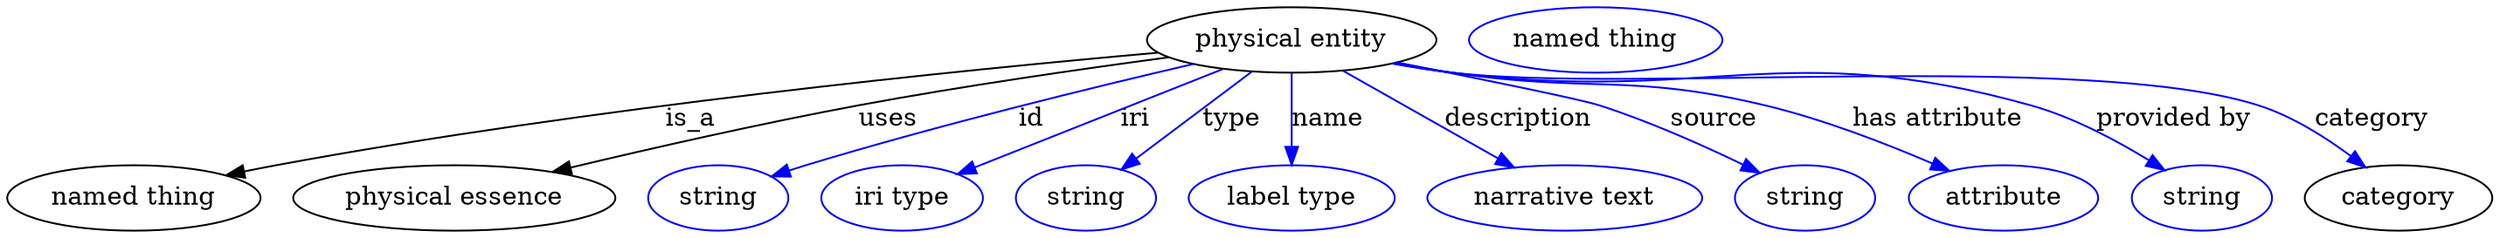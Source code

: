 digraph {
	graph [bb="0,0,1362.9,123"];
	node [label="\N"];
	"physical entity"	[height=0.5,
		label="physical entity",
		pos="705.54,105",
		width=2.2026];
	"named thing"	[height=0.5,
		pos="69.544,18",
		width=1.9318];
	"physical entity" -> "named thing"	[label=is_a,
		lp="376.54,61.5",
		pos="e,120.45,30.416 632.82,97.67 563.3,91.362 455.61,80.916 362.54,69 267.09,56.778 243.18,53.464 148.54,36 142.71,34.924 136.65,33.739 \
130.59,32.511"];
	"physical essence"	[height=0.5,
		pos="245.54,18",
		width=2.4553];
	"physical entity" -> "physical essence"	[label=uses,
		lp="484.04,61.5",
		pos="e,299.59,32.374 638.12,95.467 590.35,89.083 524.82,79.646 467.54,69 413.92,59.033 353.57,45.274 309.34,34.713"];
	id	[color=blue,
		height=0.5,
		label=string,
		pos="390.54,18",
		width=1.0652];
	"physical entity" -> id	[color=blue,
		label=id,
		lp="562.54,61.5",
		pos="e,419.59,29.766 651.45,91.749 597.23,79.113 511.55,58.173 438.54,36 435.46,35.062 432.27,34.046 429.09,32.993",
		style=solid];
	iri	[color=blue,
		height=0.5,
		label="iri type",
		pos="491.54,18",
		width=1.2277];
	"physical entity" -> iri	[color=blue,
		label=iri,
		lp="619.54,61.5",
		pos="e,522.01,31.103 667.78,88.999 629.5,73.797 570.52,50.369 531.48,34.864",
		style=solid];
	type	[color=blue,
		height=0.5,
		label=string,
		pos="592.54,18",
		width=1.0652];
	"physical entity" -> type	[color=blue,
		label=type,
		lp="672.54,61.5",
		pos="e,612,33.636 683.76,87.611 665.66,73.996 639.79,54.542 620.23,39.825",
		style=solid];
	name	[color=blue,
		height=0.5,
		label="label type",
		pos="705.54,18",
		width=1.5707];
	"physical entity" -> name	[color=blue,
		label=name,
		lp="725.54,61.5",
		pos="e,705.54,36.175 705.54,86.799 705.54,75.163 705.54,59.548 705.54,46.237",
		style=solid];
	description	[color=blue,
		height=0.5,
		label="narrative text",
		pos="855.54,18",
		width=2.0943];
	"physical entity" -> description	[color=blue,
		label=description,
		lp="830.04,61.5",
		pos="e,827.71,34.772 733.76,88.012 757.82,74.375 792.59,54.675 818.82,39.811",
		style=solid];
	source	[color=blue,
		height=0.5,
		label=string,
		pos="987.54,18",
		width=1.0652];
	"physical entity" -> source	[color=blue,
		label=source,
		lp="937.54,61.5",
		pos="e,962.56,31.9 763.42,92.644 808.04,83.782 863.88,72.42 874.54,69 901.77,60.267 931.27,47.075 953.31,36.434",
		style=solid];
	"has attribute"	[color=blue,
		height=0.5,
		label=attribute,
		pos="1095.5,18",
		width=1.4443];
	"physical entity" -> "has attribute"	[color=blue,
		label="has attribute",
		lp="1060.5,61.5",
		pos="e,1066,32.916 762.23,92.302 772.62,90.371 783.39,88.51 793.54,87 869.57,75.7 890.81,86.951 965.54,69 997.13,61.413 1031.4,48.021 \
1056.8,37.004",
		style=solid];
	"provided by"	[color=blue,
		height=0.5,
		label=string,
		pos="1203.5,18",
		width=1.0652];
	"physical entity" -> "provided by"	[color=blue,
		label="provided by",
		lp="1189,61.5",
		pos="e,1183.1,33.543 761.23,92.073 771.91,90.117 783.04,88.305 793.54,87 863.78,78.268 1043.5,88.369 1111.5,69 1134,62.603 1157.1,50.018 \
1174.6,39.075",
		style=solid];
	category	[height=0.5,
		pos="1311.5,18",
		width=1.4263];
	"physical entity" -> category	[color=blue,
		label=category,
		lp="1298,61.5",
		pos="e,1293.4,35.093 760.74,92.024 771.57,90.047 782.88,88.24 793.54,87 891.19,75.645 1142,99.11 1235.5,69 1253.6,63.191 1271.4,51.831 \
1285.3,41.405",
		style=solid];
	"named thing_category"	[color=blue,
		height=0.5,
		label="named thing",
		pos="872.54,105",
		width=1.9318];
}
